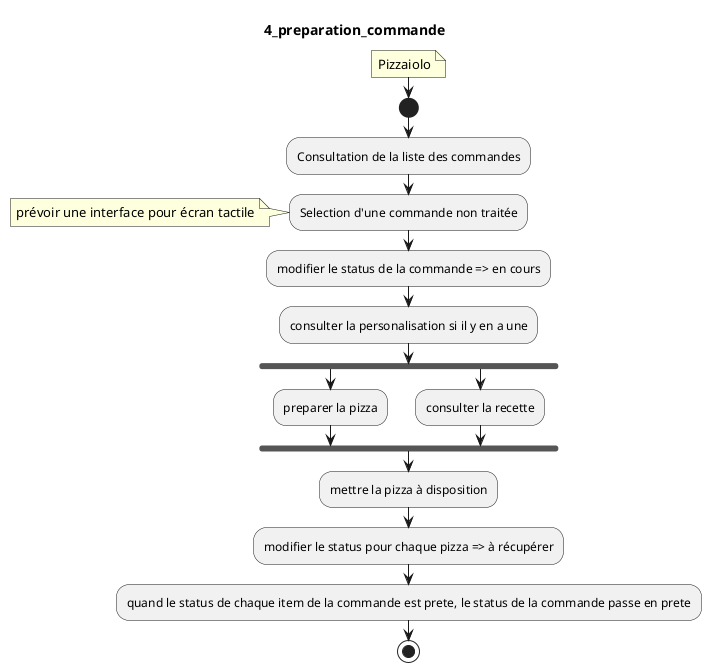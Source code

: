 @startuml
title 4_preparation_commande

note: Pizzaiolo
start

:Consultation de la liste des commandes;
:Selection d'une commande non traitée;
note: prévoir une interface pour écran tactile
:modifier le status de la commande => en cours;
:consulter la personalisation si il y en a une;
fork
    :preparer la pizza;
fork again
    :consulter la recette;  
endfork
:mettre la pizza à disposition;
:modifier le status pour chaque pizza => à récupérer;
:quand le status de chaque item de la commande est prete, le status de la commande passe en prete;

stop
@enduml